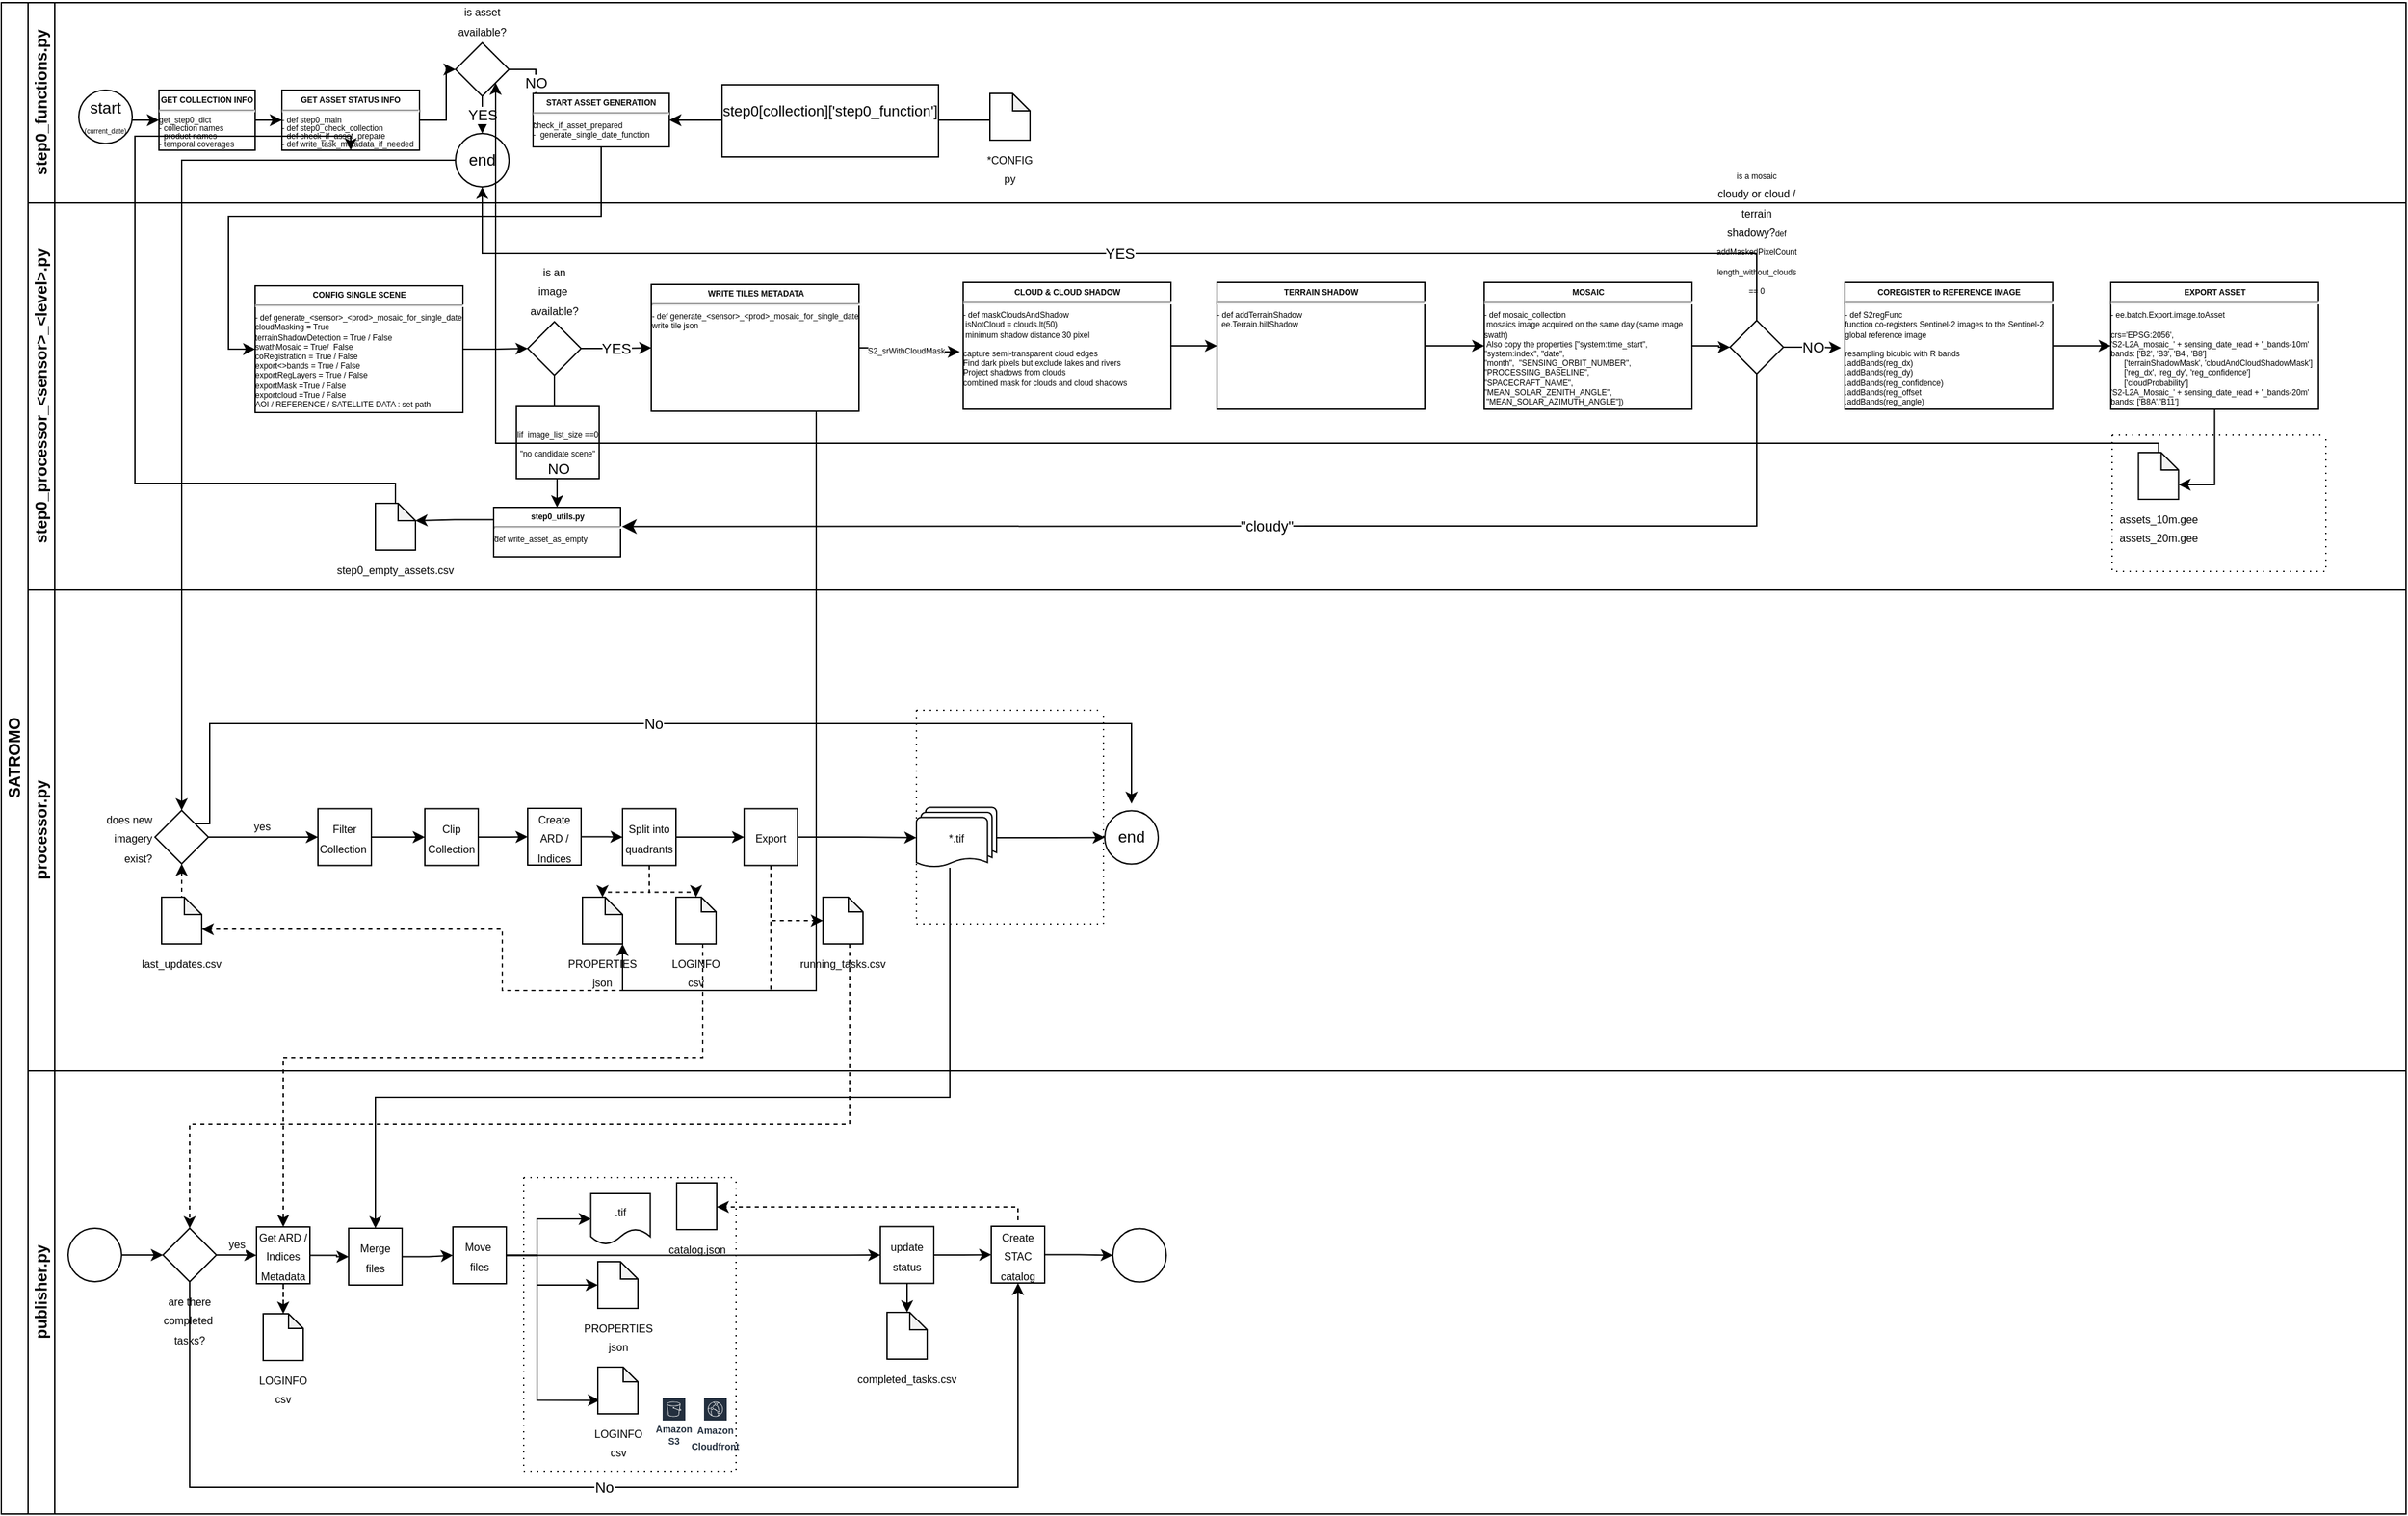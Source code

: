 <mxfile version="24.4.9" type="github">
  <diagram id="prtHgNgQTEPvFCAcTncT" name="Page-1">
    <mxGraphModel dx="1426" dy="871" grid="1" gridSize="10" guides="1" tooltips="1" connect="1" arrows="1" fold="1" page="1" pageScale="1" pageWidth="1169" pageHeight="827" math="0" shadow="0">
      <root>
        <mxCell id="0" />
        <mxCell id="1" parent="0" />
        <mxCell id="dNxyNK7c78bLwvsdeMH5-19" value="SATROMO" style="swimlane;html=1;childLayout=stackLayout;resizeParent=1;resizeParentMax=0;horizontal=0;startSize=20;horizontalStack=0;" parent="1" vertex="1">
          <mxGeometry x="40" y="530" width="1800" height="1132" as="geometry">
            <mxRectangle x="30" y="50" width="40" height="60" as="alternateBounds" />
          </mxGeometry>
        </mxCell>
        <mxCell id="R1mRM2v9SrcW-nyacFjG-60" style="edgeStyle=orthogonalEdgeStyle;rounded=0;orthogonalLoop=1;jettySize=auto;html=1;entryX=0.5;entryY=0;entryDx=0;entryDy=0;dashed=1;" parent="dNxyNK7c78bLwvsdeMH5-19" source="R1mRM2v9SrcW-nyacFjG-41" target="R1mRM2v9SrcW-nyacFjG-56" edge="1">
          <mxGeometry relative="1" as="geometry">
            <Array as="points">
              <mxPoint x="635" y="840" />
              <mxPoint x="141" y="840" />
            </Array>
          </mxGeometry>
        </mxCell>
        <mxCell id="R1mRM2v9SrcW-nyacFjG-63" style="edgeStyle=orthogonalEdgeStyle;rounded=0;orthogonalLoop=1;jettySize=auto;html=1;entryX=0.5;entryY=0;entryDx=0;entryDy=0;dashed=1;" parent="dNxyNK7c78bLwvsdeMH5-19" source="R1mRM2v9SrcW-nyacFjG-35" target="R1mRM2v9SrcW-nyacFjG-61" edge="1">
          <mxGeometry relative="1" as="geometry">
            <Array as="points">
              <mxPoint x="525" y="790" />
              <mxPoint x="211" y="790" />
            </Array>
          </mxGeometry>
        </mxCell>
        <mxCell id="dyGAlXozFLKTP85Kv3v4-216" value="step0_functions.py" style="swimlane;html=1;startSize=20;horizontal=0;" parent="dNxyNK7c78bLwvsdeMH5-19" vertex="1">
          <mxGeometry x="20" width="1780" height="150" as="geometry" />
        </mxCell>
        <mxCell id="dNxyNK7c78bLwvsdeMH5-23" value="start&lt;br&gt;&lt;font style=&quot;font-size: 5px;&quot;&gt;(current_date)&lt;/font&gt;" style="ellipse;whiteSpace=wrap;html=1;" parent="dyGAlXozFLKTP85Kv3v4-216" vertex="1">
          <mxGeometry x="38" y="65.5" width="40" height="40" as="geometry" />
        </mxCell>
        <mxCell id="dyGAlXozFLKTP85Kv3v4-7" value="&lt;p style=&quot;margin: 4px 0px 0px; text-align: center; font-size: 6px;&quot;&gt;&lt;b&gt;GET COLLECTION INFO&lt;/b&gt;&lt;/p&gt;&lt;hr style=&quot;font-size: 6px;&quot;&gt;&lt;div style=&quot;height: 2px; font-size: 6px;&quot;&gt;&lt;span style=&quot;border-color: var(--border-color); text-align: center;&quot;&gt;get_step0_dict&lt;/span&gt;&lt;br&gt;&lt;/div&gt;&lt;div style=&quot;height: 2px; font-size: 6px;&quot;&gt;&lt;br&gt;&lt;/div&gt;&lt;div style=&quot;height: 2px; font-size: 6px;&quot;&gt;&lt;br&gt;&lt;/div&gt;&lt;div style=&quot;height: 2px; font-size: 6px;&quot;&gt;- collection names&amp;nbsp;&amp;nbsp;&lt;/div&gt;&lt;div style=&quot;height: 2px; font-size: 6px;&quot;&gt;&lt;br&gt;&lt;/div&gt;&lt;div style=&quot;height: 2px; font-size: 6px;&quot;&gt;&lt;br&gt;&lt;/div&gt;&lt;div style=&quot;height: 2px; font-size: 6px;&quot;&gt;- product names&amp;nbsp;&amp;nbsp;&lt;/div&gt;&lt;div style=&quot;height: 2px; font-size: 6px;&quot;&gt;&lt;br&gt;&lt;/div&gt;&lt;div style=&quot;height: 2px; font-size: 6px;&quot;&gt;&lt;br style=&quot;font-size: 6px;&quot;&gt;&lt;/div&gt;&lt;div style=&quot;height: 2px; font-size: 6px;&quot;&gt;- temporal coverages&lt;/div&gt;" style="verticalAlign=top;align=left;overflow=fill;fontSize=6;fontFamily=Helvetica;html=1;whiteSpace=wrap;" parent="dyGAlXozFLKTP85Kv3v4-216" vertex="1">
          <mxGeometry x="98" y="65.5" width="72" height="45" as="geometry" />
        </mxCell>
        <mxCell id="dyGAlXozFLKTP85Kv3v4-16" style="edgeStyle=orthogonalEdgeStyle;rounded=0;orthogonalLoop=1;jettySize=auto;html=1;entryX=0;entryY=0.5;entryDx=0;entryDy=0;" parent="dyGAlXozFLKTP85Kv3v4-216" source="dNxyNK7c78bLwvsdeMH5-23" target="dyGAlXozFLKTP85Kv3v4-7" edge="1">
          <mxGeometry relative="1" as="geometry">
            <Array as="points">
              <mxPoint x="58" y="85.5" />
            </Array>
          </mxGeometry>
        </mxCell>
        <mxCell id="dyGAlXozFLKTP85Kv3v4-11" value="&lt;p style=&quot;margin: 4px 0px 0px; text-align: center; font-size: 6px;&quot;&gt;&lt;b style=&quot;background-color: initial;&quot;&gt;GET ASSET STATUS INFO&lt;/b&gt;&lt;br&gt;&lt;/p&gt;&lt;hr style=&quot;font-size: 6px;&quot;&gt;&lt;div style=&quot;height: 2px; font-size: 6px;&quot;&gt;- def step0_main&lt;/div&gt;&lt;div style=&quot;height: 2px; font-size: 6px;&quot;&gt;&lt;br&gt;&lt;/div&gt;&lt;div style=&quot;height: 2px; font-size: 6px;&quot;&gt;&lt;br&gt;&lt;/div&gt;&lt;div style=&quot;height: 2px; font-size: 6px;&quot;&gt;- def step0_check_collection&lt;/div&gt;&lt;div style=&quot;height: 2px; font-size: 6px;&quot;&gt;&lt;br style=&quot;font-size: 6px;&quot;&gt;&lt;/div&gt;&lt;div style=&quot;height: 2px; font-size: 6px;&quot;&gt;&lt;br&gt;&lt;/div&gt;&lt;div style=&quot;height: 2px; font-size: 6px;&quot;&gt;- def check_if_asset_prepare &amp;nbsp;&lt;/div&gt;&lt;div style=&quot;height: 2px; font-size: 6px;&quot;&gt;&lt;br&gt;&lt;/div&gt;&lt;div style=&quot;height: 2px; font-size: 6px;&quot;&gt;&lt;br&gt;&lt;/div&gt;&lt;div style=&quot;height: 2px; font-size: 6px;&quot;&gt;- def write_task_metadata_if_needed&lt;/div&gt;" style="verticalAlign=top;align=left;overflow=fill;fontSize=6;fontFamily=Helvetica;html=1;whiteSpace=wrap;" parent="dyGAlXozFLKTP85Kv3v4-216" vertex="1">
          <mxGeometry x="190" y="65.5" width="103" height="45" as="geometry" />
        </mxCell>
        <mxCell id="dyGAlXozFLKTP85Kv3v4-17" style="edgeStyle=orthogonalEdgeStyle;rounded=0;orthogonalLoop=1;jettySize=auto;html=1;entryX=0;entryY=0.5;entryDx=0;entryDy=0;" parent="dyGAlXozFLKTP85Kv3v4-216" source="dyGAlXozFLKTP85Kv3v4-7" target="dyGAlXozFLKTP85Kv3v4-11" edge="1">
          <mxGeometry relative="1" as="geometry" />
        </mxCell>
        <mxCell id="dyGAlXozFLKTP85Kv3v4-217" value="NO" style="edgeStyle=orthogonalEdgeStyle;rounded=0;orthogonalLoop=1;jettySize=auto;html=1;entryX=0;entryY=0.5;entryDx=0;entryDy=0;" parent="dyGAlXozFLKTP85Kv3v4-216" source="dyGAlXozFLKTP85Kv3v4-14" target="dyGAlXozFLKTP85Kv3v4-20" edge="1">
          <mxGeometry relative="1" as="geometry" />
        </mxCell>
        <mxCell id="DU7jNsaUde-YfOUN6-Dd-2" value="YES" style="edgeStyle=orthogonalEdgeStyle;rounded=0;orthogonalLoop=1;jettySize=auto;html=1;exitX=0.5;exitY=1;exitDx=0;exitDy=0;entryX=0.5;entryY=0;entryDx=0;entryDy=0;" parent="dyGAlXozFLKTP85Kv3v4-216" source="dyGAlXozFLKTP85Kv3v4-14" target="DU7jNsaUde-YfOUN6-Dd-1" edge="1">
          <mxGeometry relative="1" as="geometry" />
        </mxCell>
        <mxCell id="dyGAlXozFLKTP85Kv3v4-14" value="&lt;font style=&quot;font-size: 8px;&quot;&gt;is asset available?&lt;/font&gt;" style="rhombus;whiteSpace=wrap;html=1;fontFamily=Helvetica;fontSize=12;fontColor=#000000;align=center;verticalAlign=bottom;labelPosition=center;verticalLabelPosition=top;" parent="dyGAlXozFLKTP85Kv3v4-216" vertex="1">
          <mxGeometry x="320" y="30" width="40" height="40" as="geometry" />
        </mxCell>
        <mxCell id="dyGAlXozFLKTP85Kv3v4-24" style="edgeStyle=orthogonalEdgeStyle;rounded=0;orthogonalLoop=1;jettySize=auto;html=1;exitX=1;exitY=0.5;exitDx=0;exitDy=0;entryX=0;entryY=0.5;entryDx=0;entryDy=0;" parent="dyGAlXozFLKTP85Kv3v4-216" source="dyGAlXozFLKTP85Kv3v4-11" target="dyGAlXozFLKTP85Kv3v4-14" edge="1">
          <mxGeometry relative="1" as="geometry" />
        </mxCell>
        <mxCell id="dyGAlXozFLKTP85Kv3v4-20" value="&lt;p style=&quot;margin: 4px 0px 0px; text-align: center;&quot;&gt;&lt;b&gt;START ASSET GENERATION&lt;/b&gt;&lt;br&gt;&lt;/p&gt;&lt;hr style=&quot;font-size: 6px;&quot;&gt;&lt;div style=&quot;height: 2px; font-size: 6px;&quot;&gt;-&amp;nbsp;&lt;/div&gt;check_if_asset_prepared&lt;br&gt;-&amp;nbsp;&amp;nbsp;generate_single_date_function" style="verticalAlign=top;align=left;overflow=fill;fontSize=6;fontFamily=Helvetica;html=1;whiteSpace=wrap;" parent="dyGAlXozFLKTP85Kv3v4-216" vertex="1">
          <mxGeometry x="378" y="68" width="102" height="40" as="geometry" />
        </mxCell>
        <mxCell id="dyGAlXozFLKTP85Kv3v4-9" value="&lt;span style=&quot;font-size: 8px;&quot;&gt;*CONFIG&lt;br&gt;py&lt;br&gt;&lt;/span&gt;" style="shape=note;whiteSpace=wrap;html=1;backgroundOutline=1;darkOpacity=0.05;size=13;labelPosition=center;verticalLabelPosition=bottom;align=center;verticalAlign=top;" parent="dyGAlXozFLKTP85Kv3v4-216" vertex="1">
          <mxGeometry x="720" y="68" width="30" height="35" as="geometry" />
        </mxCell>
        <mxCell id="dyGAlXozFLKTP85Kv3v4-213" value="&#xa;&lt;span style=&quot;color: rgb(0, 0, 0); font-family: Helvetica; font-size: 11px; font-style: normal; font-variant-ligatures: normal; font-variant-caps: normal; font-weight: 400; letter-spacing: normal; orphans: 2; text-align: center; text-indent: 0px; text-transform: none; widows: 2; word-spacing: 0px; -webkit-text-stroke-width: 0px; background-color: rgb(255, 255, 255); text-decoration-thickness: initial; text-decoration-style: initial; text-decoration-color: initial; float: none; display: inline !important;&quot;&gt;step0[collection][&#39;step0_function&#39;]&lt;/span&gt;&#xa;&#xa;" style="edgeStyle=orthogonalEdgeStyle;rounded=0;orthogonalLoop=1;jettySize=auto;html=1;entryX=1;entryY=0.5;entryDx=0;entryDy=0;labelBorderColor=default;" parent="dyGAlXozFLKTP85Kv3v4-216" source="dyGAlXozFLKTP85Kv3v4-9" target="dyGAlXozFLKTP85Kv3v4-20" edge="1">
          <mxGeometry relative="1" as="geometry">
            <Array as="points">
              <mxPoint x="710" y="88" />
              <mxPoint x="710" y="88" />
            </Array>
          </mxGeometry>
        </mxCell>
        <mxCell id="dyGAlXozFLKTP85Kv3v4-222" value="" style="shape=image;html=1;verticalAlign=top;verticalLabelPosition=bottom;labelBackgroundColor=#ffffff;imageAspect=0;aspect=fixed;image=https://cdn0.iconfinder.com/data/icons/social-network-9/50/29-128.png" parent="dyGAlXozFLKTP85Kv3v4-216" vertex="1">
          <mxGeometry x="30" y="10" width="24" height="24" as="geometry" />
        </mxCell>
        <mxCell id="DU7jNsaUde-YfOUN6-Dd-1" value="end" style="ellipse;whiteSpace=wrap;html=1;" parent="dyGAlXozFLKTP85Kv3v4-216" vertex="1">
          <mxGeometry x="320" y="98" width="40" height="40" as="geometry" />
        </mxCell>
        <mxCell id="dyGAlXozFLKTP85Kv3v4-214" value="step0_processor_&amp;lt;sensor&amp;gt;_&amp;lt;level&amp;gt;.py" style="swimlane;html=1;startSize=20;horizontal=0;" parent="dNxyNK7c78bLwvsdeMH5-19" vertex="1">
          <mxGeometry x="20" y="150" width="1780" height="290" as="geometry" />
        </mxCell>
        <mxCell id="dyGAlXozFLKTP85Kv3v4-104" value="&lt;p style=&quot;margin: 4px 0px 0px; text-align: center;&quot;&gt;&lt;b&gt;CONFIG SINGLE SCENE&lt;/b&gt;&lt;br&gt;&lt;/p&gt;&lt;hr style=&quot;font-size: 6px;&quot;&gt;&lt;div style=&quot;height: 2px; font-size: 6px;&quot;&gt;&lt;/div&gt;- def generate_&amp;lt;sensor&amp;gt;_&amp;lt;prod&amp;gt;_mosaic_for_single_date&lt;br&gt;cloudMasking = True&lt;br&gt;terrainShadowDetection = True / False&lt;br&gt;swathMosaic = True/&amp;nbsp; False&lt;br&gt;coRegistration = True / False&lt;br&gt;export&amp;lt;&amp;gt;bands = True / False&lt;br&gt;exportRegLayers = True / False&lt;br&gt;exportMask =True / False&lt;br&gt;exportcloud =True / False&lt;br&gt;AOI / REFERENCE / SATELLITE DATA : set path" style="verticalAlign=top;align=left;overflow=fill;fontSize=6;fontFamily=Helvetica;html=1;whiteSpace=wrap;" parent="dyGAlXozFLKTP85Kv3v4-214" vertex="1">
          <mxGeometry x="170" y="62" width="155.5" height="95" as="geometry" />
        </mxCell>
        <mxCell id="dyGAlXozFLKTP85Kv3v4-106" value="&lt;font style=&quot;font-size: 8px;&quot;&gt;is an image&amp;nbsp; available?&lt;/font&gt;" style="rhombus;whiteSpace=wrap;html=1;fontFamily=Helvetica;fontSize=12;fontColor=#000000;align=center;verticalAlign=bottom;labelPosition=center;verticalLabelPosition=top;" parent="dyGAlXozFLKTP85Kv3v4-214" vertex="1">
          <mxGeometry x="374" y="89" width="40" height="40" as="geometry" />
        </mxCell>
        <mxCell id="dyGAlXozFLKTP85Kv3v4-121" style="edgeStyle=orthogonalEdgeStyle;rounded=0;orthogonalLoop=1;jettySize=auto;html=1;exitX=1;exitY=0.5;exitDx=0;exitDy=0;" parent="dyGAlXozFLKTP85Kv3v4-214" source="dyGAlXozFLKTP85Kv3v4-104" target="dyGAlXozFLKTP85Kv3v4-106" edge="1">
          <mxGeometry relative="1" as="geometry" />
        </mxCell>
        <mxCell id="dyGAlXozFLKTP85Kv3v4-108" value="&lt;p style=&quot;margin: 4px 0px 0px; text-align: center;&quot;&gt;&lt;b&gt;step0_utils.py&lt;/b&gt;&lt;br&gt;&lt;/p&gt;&lt;hr style=&quot;font-size: 6px;&quot;&gt;&lt;div style=&quot;height: 2px; font-size: 6px;&quot;&gt;-&amp;nbsp;&lt;/div&gt;def&amp;nbsp;write_asset_as_empty" style="verticalAlign=top;align=left;overflow=fill;fontSize=6;fontFamily=Helvetica;html=1;whiteSpace=wrap;" parent="dyGAlXozFLKTP85Kv3v4-214" vertex="1">
          <mxGeometry x="348.5" y="228" width="95" height="37" as="geometry" />
        </mxCell>
        <mxCell id="dyGAlXozFLKTP85Kv3v4-110" value="&lt;br&gt;&lt;font style=&quot;border-color: var(--border-color); color: rgb(0, 0, 0); font-family: Helvetica; font-style: normal; font-variant-ligatures: normal; font-variant-caps: normal; font-weight: 400; letter-spacing: normal; orphans: 2; text-align: center; text-indent: 0px; text-transform: none; widows: 2; word-spacing: 0px; -webkit-text-stroke-width: 0px; text-decoration-thickness: initial; text-decoration-style: initial; text-decoration-color: initial; font-size: 6px;&quot;&gt;Iif&amp;nbsp; image_list_size ==0&lt;br style=&quot;border-color: var(--border-color);&quot;&gt;&quot;no candidate scene&quot;&lt;br style=&quot;border-color: var(--border-color);&quot;&gt;&amp;nbsp;&lt;/font&gt;&lt;span style=&quot;color: rgb(0, 0, 0); font-family: Helvetica; font-size: 11px; font-style: normal; font-variant-ligatures: normal; font-variant-caps: normal; font-weight: 400; letter-spacing: normal; orphans: 2; text-align: center; text-indent: 0px; text-transform: none; widows: 2; word-spacing: 0px; -webkit-text-stroke-width: 0px; background-color: rgb(255, 255, 255); text-decoration-thickness: initial; text-decoration-style: initial; text-decoration-color: initial; float: none; display: inline !important;&quot;&gt;NO&lt;/span&gt;" style="edgeStyle=orthogonalEdgeStyle;rounded=0;orthogonalLoop=1;jettySize=auto;html=1;labelBorderColor=default;" parent="dyGAlXozFLKTP85Kv3v4-214" source="dyGAlXozFLKTP85Kv3v4-106" target="dyGAlXozFLKTP85Kv3v4-108" edge="1">
          <mxGeometry x="0.01" relative="1" as="geometry">
            <mxPoint x="394" y="156" as="targetPoint" />
            <mxPoint as="offset" />
          </mxGeometry>
        </mxCell>
        <mxCell id="dyGAlXozFLKTP85Kv3v4-111" value="&lt;font style=&quot;font-size: 8px;&quot;&gt;step0_empty_assets.csv&lt;/font&gt;" style="shape=note;whiteSpace=wrap;html=1;backgroundOutline=1;darkOpacity=0.05;size=13;labelPosition=center;verticalLabelPosition=bottom;align=center;verticalAlign=top;" parent="dyGAlXozFLKTP85Kv3v4-214" vertex="1">
          <mxGeometry x="260" y="225" width="30" height="35" as="geometry" />
        </mxCell>
        <mxCell id="dyGAlXozFLKTP85Kv3v4-113" value="&lt;p style=&quot;margin: 4px 0px 0px; text-align: center;&quot;&gt;&lt;b&gt;WRITE TILES METADATA&lt;/b&gt;&lt;br&gt;&lt;/p&gt;&lt;hr style=&quot;font-size: 6px;&quot;&gt;&lt;div style=&quot;height: 2px; font-size: 6px;&quot;&gt;&lt;/div&gt;- def generate_&amp;lt;sensor&amp;gt;_&amp;lt;prod&amp;gt;_mosaic_for_single_date&lt;br&gt;write tile json" style="verticalAlign=top;align=left;overflow=fill;fontSize=6;fontFamily=Helvetica;html=1;whiteSpace=wrap;" parent="dyGAlXozFLKTP85Kv3v4-214" vertex="1">
          <mxGeometry x="466.5" y="61" width="155.5" height="95" as="geometry" />
        </mxCell>
        <mxCell id="dyGAlXozFLKTP85Kv3v4-122" value="YES" style="edgeStyle=orthogonalEdgeStyle;rounded=0;orthogonalLoop=1;jettySize=auto;html=1;exitX=1;exitY=0.5;exitDx=0;exitDy=0;entryX=0;entryY=0.5;entryDx=0;entryDy=0;" parent="dyGAlXozFLKTP85Kv3v4-214" source="dyGAlXozFLKTP85Kv3v4-106" target="dyGAlXozFLKTP85Kv3v4-113" edge="1">
          <mxGeometry relative="1" as="geometry" />
        </mxCell>
        <mxCell id="dyGAlXozFLKTP85Kv3v4-124" style="edgeStyle=orthogonalEdgeStyle;rounded=0;orthogonalLoop=1;jettySize=auto;html=1;entryX=0;entryY=0;entryDx=30.0;entryDy=13;entryPerimeter=0;exitX=0;exitY=0.25;exitDx=0;exitDy=0;" parent="dyGAlXozFLKTP85Kv3v4-214" source="dyGAlXozFLKTP85Kv3v4-108" target="dyGAlXozFLKTP85Kv3v4-111" edge="1">
          <mxGeometry relative="1" as="geometry" />
        </mxCell>
        <mxCell id="dyGAlXozFLKTP85Kv3v4-131" value="&lt;p style=&quot;margin: 4px 0px 0px; text-align: center;&quot;&gt;&lt;b&gt;CLOUD &amp;amp; CLOUD SHADOW&lt;/b&gt;&lt;br&gt;&lt;/p&gt;&lt;hr style=&quot;font-size: 6px;&quot;&gt;&lt;div style=&quot;height: 2px; font-size: 6px;&quot;&gt;&lt;/div&gt;- def&amp;nbsp;maskCloudsAndShadow&lt;br&gt;&lt;font style=&quot;border-color: var(--border-color); text-align: center;&quot;&gt;&amp;nbsp;isNotCloud = clouds.lt(50)&lt;br style=&quot;border-color: var(--border-color);&quot;&gt;&lt;/font&gt;&lt;font style=&quot;border-color: var(--border-color); text-align: center;&quot;&gt;&amp;nbsp;minimum shadow distance 30 pixel&lt;br&gt;&lt;br&gt;capture semi-transparent cloud edges&lt;br&gt;Find dark pixels but exclude lakes and rivers&lt;br&gt;Project shadows from clouds&lt;br&gt;combined mask for clouds and cloud shadows&lt;br&gt;&lt;/font&gt;" style="verticalAlign=top;align=left;overflow=fill;fontSize=6;fontFamily=Helvetica;html=1;whiteSpace=wrap;" parent="dyGAlXozFLKTP85Kv3v4-214" vertex="1">
          <mxGeometry x="700" y="59.5" width="155.5" height="95" as="geometry" />
        </mxCell>
        <mxCell id="dyGAlXozFLKTP85Kv3v4-126" style="edgeStyle=orthogonalEdgeStyle;rounded=0;orthogonalLoop=1;jettySize=auto;html=1;entryX=-0.016;entryY=0.547;entryDx=0;entryDy=0;entryPerimeter=0;" parent="dyGAlXozFLKTP85Kv3v4-214" source="dyGAlXozFLKTP85Kv3v4-113" target="dyGAlXozFLKTP85Kv3v4-131" edge="1">
          <mxGeometry relative="1" as="geometry" />
        </mxCell>
        <mxCell id="dyGAlXozFLKTP85Kv3v4-127" value="&lt;font style=&quot;font-size: 6px;&quot;&gt;S2_srWithCloudMask&lt;br&gt;&lt;/font&gt;" style="edgeLabel;html=1;align=center;verticalAlign=middle;resizable=0;points=[];" parent="dyGAlXozFLKTP85Kv3v4-126" vertex="1" connectable="0">
          <mxGeometry x="-0.28" y="1" relative="1" as="geometry">
            <mxPoint x="6" y="1" as="offset" />
          </mxGeometry>
        </mxCell>
        <mxCell id="dyGAlXozFLKTP85Kv3v4-134" value="&lt;p style=&quot;margin: 4px 0px 0px; text-align: center;&quot;&gt;&lt;b&gt;TERRAIN SHADOW&lt;/b&gt;&lt;br&gt;&lt;/p&gt;&lt;hr style=&quot;font-size: 6px;&quot;&gt;&lt;div style=&quot;height: 2px; font-size: 6px;&quot;&gt;&lt;/div&gt;- def addTerrainShadow&lt;br&gt;&lt;font style=&quot;border-color: var(--border-color); text-align: center;&quot;&gt;&amp;nbsp;&amp;nbsp;ee.Terrain.hillShadow&lt;/font&gt;" style="verticalAlign=top;align=left;overflow=fill;fontSize=6;fontFamily=Helvetica;html=1;whiteSpace=wrap;" parent="dyGAlXozFLKTP85Kv3v4-214" vertex="1">
          <mxGeometry x="890" y="59.5" width="155.5" height="95" as="geometry" />
        </mxCell>
        <mxCell id="dyGAlXozFLKTP85Kv3v4-137" style="edgeStyle=orthogonalEdgeStyle;rounded=0;orthogonalLoop=1;jettySize=auto;html=1;exitX=1;exitY=0.5;exitDx=0;exitDy=0;entryX=0;entryY=0.5;entryDx=0;entryDy=0;" parent="dyGAlXozFLKTP85Kv3v4-214" source="dyGAlXozFLKTP85Kv3v4-131" target="dyGAlXozFLKTP85Kv3v4-134" edge="1">
          <mxGeometry relative="1" as="geometry" />
        </mxCell>
        <mxCell id="dyGAlXozFLKTP85Kv3v4-136" value="&lt;p style=&quot;margin: 4px 0px 0px; text-align: center;&quot;&gt;&lt;b&gt;MOSAIC&lt;/b&gt;&lt;br&gt;&lt;/p&gt;&lt;hr style=&quot;font-size: 6px;&quot;&gt;&lt;div style=&quot;height: 2px; font-size: 6px;&quot;&gt;&lt;/div&gt;- def mosaic_collection&lt;br&gt;&amp;nbsp;mosaics image acquired on the same day (same image swath)&lt;br&gt;&lt;font style=&quot;border-color: var(--border-color); text-align: center;&quot;&gt;&amp;nbsp;Also copy the properties&amp;nbsp;&lt;span style=&quot;background-color: initial;&quot;&gt;[&quot;system:time_start&quot;, &quot;system:index&quot;, &quot;date&quot;, &quot;month&quot;,&amp;nbsp;&lt;/span&gt;&lt;span style=&quot;background-color: initial;&quot;&gt;&amp;nbsp;&quot;SENSING_ORBIT_NUMBER&quot;, &quot;PROCESSING_BASELINE&quot;,&lt;/span&gt;&lt;span style=&quot;background-color: initial;&quot;&gt;&amp;nbsp; &amp;nbsp; &amp;nbsp; &amp;nbsp; &amp;nbsp; &amp;nbsp; &amp;nbsp; &amp;nbsp; &amp;nbsp; &amp;nbsp; &amp;nbsp; &amp;nbsp; &amp;nbsp; &amp;nbsp; &amp;nbsp; &amp;nbsp; &amp;nbsp; &amp;nbsp; &amp;nbsp; &amp;nbsp; &amp;nbsp; &amp;nbsp; &amp;nbsp; &quot;SPACECRAFT_NAME&quot;, &quot;MEAN_SOLAR_ZENITH_ANGLE&quot;,&lt;/span&gt;&lt;span style=&quot;background-color: initial;&quot;&gt;&amp;nbsp; &amp;nbsp; &amp;nbsp; &amp;nbsp; &amp;nbsp; &amp;nbsp; &amp;nbsp; &amp;nbsp; &amp;nbsp; &amp;nbsp; &amp;nbsp; &amp;nbsp; &amp;nbsp; &amp;nbsp; &amp;nbsp; &amp;nbsp; &amp;nbsp; &amp;nbsp; &amp;nbsp;&quot;MEAN_SOLAR_AZIMUTH_ANGLE&quot;])&lt;/span&gt;&lt;span style=&quot;background-color: initial;&quot;&gt;&lt;br&gt;&lt;/span&gt;&lt;/font&gt;" style="verticalAlign=top;align=left;overflow=fill;fontSize=6;fontFamily=Helvetica;html=1;whiteSpace=wrap;" parent="dyGAlXozFLKTP85Kv3v4-214" vertex="1">
          <mxGeometry x="1090" y="59.5" width="155.5" height="95" as="geometry" />
        </mxCell>
        <mxCell id="dyGAlXozFLKTP85Kv3v4-138" style="edgeStyle=orthogonalEdgeStyle;rounded=0;orthogonalLoop=1;jettySize=auto;html=1;entryX=0;entryY=0.5;entryDx=0;entryDy=0;" parent="dyGAlXozFLKTP85Kv3v4-214" source="dyGAlXozFLKTP85Kv3v4-134" target="dyGAlXozFLKTP85Kv3v4-136" edge="1">
          <mxGeometry relative="1" as="geometry" />
        </mxCell>
        <mxCell id="dyGAlXozFLKTP85Kv3v4-125" value="&lt;font style=&quot;font-size: 6px;&quot;&gt;is a mosaic&lt;br&gt;&lt;span style=&quot;font-size: 8px;&quot;&gt;cloudy or cloud / terrain shadowy?&lt;/span&gt;&lt;span style=&quot;font-size: 6px; background-color: initial;&quot;&gt;def addMaskedPixelCount&lt;br&gt;&lt;/span&gt;&lt;span style=&quot;&quot;&gt;length_without_clouds == 0&lt;/span&gt;&lt;br&gt;&lt;/font&gt;&lt;font style=&quot;font-size: 10px;&quot;&gt;&lt;br&gt;&lt;/font&gt;" style="rhombus;whiteSpace=wrap;html=1;fontFamily=Helvetica;fontSize=12;fontColor=#000000;align=center;verticalAlign=bottom;labelPosition=center;verticalLabelPosition=top;" parent="dyGAlXozFLKTP85Kv3v4-214" vertex="1">
          <mxGeometry x="1274" y="88" width="40" height="40" as="geometry" />
        </mxCell>
        <mxCell id="dyGAlXozFLKTP85Kv3v4-140" value="&lt;p style=&quot;margin: 4px 0px 0px; text-align: center;&quot;&gt;&lt;b&gt;COREGISTER to REFERENCE IMAGE&lt;/b&gt;&lt;br&gt;&lt;/p&gt;&lt;hr style=&quot;font-size: 6px;&quot;&gt;&lt;div style=&quot;height: 2px; font-size: 6px;&quot;&gt;&lt;/div&gt;- def S2regFunc&lt;br&gt;function co-registers Sentinel-2 images to the Sentinel-2 global reference image&lt;br&gt;&lt;br&gt;resampling bicubic with R bands&lt;br&gt;&lt;span style=&quot;background-color: initial; text-align: center;&quot;&gt;.addBands(reg_dx)&lt;br&gt;&lt;/span&gt;&lt;span style=&quot;background-color: initial; text-align: center;&quot;&gt;.addBands(reg_dy)&amp;nbsp;&lt;br&gt;&lt;/span&gt;&lt;span style=&quot;background-color: initial; text-align: center;&quot;&gt;.addBands(reg_confidence)&amp;nbsp;&lt;br&gt;&lt;/span&gt;&lt;span style=&quot;background-color: initial; text-align: center;&quot;&gt;.addBands(reg_offset&lt;br&gt;&lt;/span&gt;&lt;span style=&quot;background-color: initial; text-align: center;&quot;&gt;.addBands(reg_angle)&lt;/span&gt;&lt;span style=&quot;background-color: initial; text-align: center;&quot;&gt;&lt;br&gt;&lt;/span&gt;" style="verticalAlign=top;align=left;overflow=fill;fontSize=6;fontFamily=Helvetica;html=1;whiteSpace=wrap;" parent="dyGAlXozFLKTP85Kv3v4-214" vertex="1">
          <mxGeometry x="1360" y="59.5" width="155.5" height="95" as="geometry" />
        </mxCell>
        <mxCell id="dyGAlXozFLKTP85Kv3v4-139" style="edgeStyle=orthogonalEdgeStyle;rounded=0;orthogonalLoop=1;jettySize=auto;html=1;entryX=0;entryY=0.5;entryDx=0;entryDy=0;" parent="dyGAlXozFLKTP85Kv3v4-214" source="dyGAlXozFLKTP85Kv3v4-136" target="dyGAlXozFLKTP85Kv3v4-125" edge="1">
          <mxGeometry relative="1" as="geometry" />
        </mxCell>
        <mxCell id="dyGAlXozFLKTP85Kv3v4-141" value="NO" style="edgeStyle=orthogonalEdgeStyle;rounded=0;orthogonalLoop=1;jettySize=auto;html=1;exitX=1;exitY=0.5;exitDx=0;exitDy=0;entryX=-0.019;entryY=0.516;entryDx=0;entryDy=0;entryPerimeter=0;" parent="dyGAlXozFLKTP85Kv3v4-214" source="dyGAlXozFLKTP85Kv3v4-125" target="dyGAlXozFLKTP85Kv3v4-140" edge="1">
          <mxGeometry relative="1" as="geometry" />
        </mxCell>
        <mxCell id="dyGAlXozFLKTP85Kv3v4-142" value="&lt;p style=&quot;margin: 4px 0px 0px; text-align: center;&quot;&gt;&lt;b&gt;EXPORT ASSET&lt;/b&gt;&lt;br&gt;&lt;/p&gt;&lt;hr style=&quot;font-size: 6px;&quot;&gt;&lt;div style=&quot;height: 2px; font-size: 6px;&quot;&gt;&lt;/div&gt;-&amp;nbsp;ee.batch.Export.image.toAsset&lt;br&gt;&lt;br&gt;crs=&#39;EPSG:2056&#39;,&lt;br&gt;&#39;S2-L2A_mosaic_&#39; + sensing_date_read + &#39;_bands-10m&#39;&lt;br&gt;bands:&amp;nbsp;[&#39;B2&#39;, &#39;B3&#39;, &#39;B4&#39;, &#39;B8&#39;]&lt;br&gt;&amp;nbsp; &amp;nbsp; &amp;nbsp; [&#39;terrainShadowMask&#39;, &#39;cloudAndCloudShadowMask&#39;]&lt;br&gt;&amp;nbsp; &amp;nbsp; &amp;nbsp; [&#39;reg_dx&#39;, &#39;reg_dy&#39;, &#39;reg_confidence&#39;]&lt;br&gt;&amp;nbsp; &amp;nbsp; &amp;nbsp;&amp;nbsp;[&#39;cloudProbability&#39;]&lt;br&gt;&#39;S2-L2A_Mosaic_&#39; + sensing_date_read + &#39;_bands-20m&#39;&lt;br&gt;bands: [&#39;B8A&#39;,&#39;B11&#39;]" style="verticalAlign=top;align=left;overflow=fill;fontSize=6;fontFamily=Helvetica;html=1;whiteSpace=wrap;" parent="dyGAlXozFLKTP85Kv3v4-214" vertex="1">
          <mxGeometry x="1559" y="59.5" width="155.5" height="95" as="geometry" />
        </mxCell>
        <mxCell id="dyGAlXozFLKTP85Kv3v4-206" value="&lt;font style=&quot;font-size: 8px;&quot;&gt;assets_10m.gee&lt;br&gt;assets_20m.gee&lt;br&gt;&lt;br&gt;&lt;/font&gt;" style="shape=note;whiteSpace=wrap;html=1;backgroundOutline=1;darkOpacity=0.05;size=13;labelPosition=center;verticalLabelPosition=bottom;align=center;verticalAlign=top;" parent="dyGAlXozFLKTP85Kv3v4-214" vertex="1">
          <mxGeometry x="1579.75" y="187" width="30" height="35" as="geometry" />
        </mxCell>
        <mxCell id="dyGAlXozFLKTP85Kv3v4-208" style="edgeStyle=orthogonalEdgeStyle;rounded=0;orthogonalLoop=1;jettySize=auto;html=1;entryX=0;entryY=0;entryDx=30.0;entryDy=24;entryPerimeter=0;" parent="dyGAlXozFLKTP85Kv3v4-214" source="dyGAlXozFLKTP85Kv3v4-142" target="dyGAlXozFLKTP85Kv3v4-206" edge="1">
          <mxGeometry relative="1" as="geometry" />
        </mxCell>
        <mxCell id="dyGAlXozFLKTP85Kv3v4-205" style="edgeStyle=orthogonalEdgeStyle;rounded=0;orthogonalLoop=1;jettySize=auto;html=1;entryX=0;entryY=0.5;entryDx=0;entryDy=0;" parent="dyGAlXozFLKTP85Kv3v4-214" source="dyGAlXozFLKTP85Kv3v4-140" target="dyGAlXozFLKTP85Kv3v4-142" edge="1">
          <mxGeometry relative="1" as="geometry" />
        </mxCell>
        <mxCell id="dyGAlXozFLKTP85Kv3v4-221" value="" style="shape=image;html=1;verticalAlign=top;verticalLabelPosition=bottom;labelBackgroundColor=#ffffff;imageAspect=0;aspect=fixed;image=https://cdn0.iconfinder.com/data/icons/social-network-9/50/29-128.png" parent="dyGAlXozFLKTP85Kv3v4-214" vertex="1">
          <mxGeometry x="30" y="10" width="24" height="24" as="geometry" />
        </mxCell>
        <mxCell id="nlGJGXc9DqN3D_POHkaH-2" value="&quot;cloudy&quot;" style="edgeStyle=segmentEdgeStyle;endArrow=classic;html=1;curved=0;rounded=0;endSize=8;startSize=8;sourcePerimeterSpacing=0;targetPerimeterSpacing=0;entryX=1.011;entryY=0.39;entryDx=0;entryDy=0;entryPerimeter=0;exitX=0.5;exitY=1;exitDx=0;exitDy=0;" parent="dyGAlXozFLKTP85Kv3v4-214" source="dyGAlXozFLKTP85Kv3v4-125" target="dyGAlXozFLKTP85Kv3v4-108" edge="1">
          <mxGeometry width="100" relative="1" as="geometry">
            <mxPoint x="1294" y="130" as="sourcePoint" />
            <mxPoint x="530" y="230" as="targetPoint" />
            <Array as="points">
              <mxPoint x="1294" y="242" />
              <mxPoint x="970" y="242" />
            </Array>
          </mxGeometry>
        </mxCell>
        <mxCell id="dNxyNK7c78bLwvsdeMH5-20" value="processor.py" style="swimlane;html=1;startSize=20;horizontal=0;" parent="dNxyNK7c78bLwvsdeMH5-19" vertex="1">
          <mxGeometry x="20" y="440" width="1780" height="360" as="geometry" />
        </mxCell>
        <mxCell id="R1mRM2v9SrcW-nyacFjG-58" value="" style="shape=image;html=1;verticalAlign=top;verticalLabelPosition=bottom;labelBackgroundColor=#ffffff;imageAspect=0;aspect=fixed;image=https://cdn0.iconfinder.com/data/icons/social-network-9/50/29-128.png" parent="dNxyNK7c78bLwvsdeMH5-20" vertex="1">
          <mxGeometry x="30" y="6" width="24" height="24" as="geometry" />
        </mxCell>
        <mxCell id="dNxyNK7c78bLwvsdeMH5-32" value="end" style="ellipse;whiteSpace=wrap;html=1;" parent="dNxyNK7c78bLwvsdeMH5-20" vertex="1">
          <mxGeometry x="806" y="165.25" width="40" height="40" as="geometry" />
        </mxCell>
        <mxCell id="R1mRM2v9SrcW-nyacFjG-2" value="yes&amp;nbsp;" style="edgeStyle=orthogonalEdgeStyle;rounded=0;orthogonalLoop=1;jettySize=auto;html=1;exitX=1;exitY=0.5;exitDx=0;exitDy=0;labelPosition=center;verticalLabelPosition=top;align=center;verticalAlign=bottom;fontSize=8;" parent="dNxyNK7c78bLwvsdeMH5-20" source="SaRvPY5KLAKqEFSmgEiV-3" target="dNxyNK7c78bLwvsdeMH5-30" edge="1">
          <mxGeometry relative="1" as="geometry" />
        </mxCell>
        <mxCell id="0T3khw3Om7fpAPWbkNdE-1" value="No" style="edgeStyle=orthogonalEdgeStyle;rounded=0;orthogonalLoop=1;jettySize=auto;html=1;exitX=1;exitY=0;exitDx=0;exitDy=0;" parent="dNxyNK7c78bLwvsdeMH5-20" source="SaRvPY5KLAKqEFSmgEiV-3" edge="1">
          <mxGeometry relative="1" as="geometry">
            <mxPoint x="826" y="160" as="targetPoint" />
            <Array as="points">
              <mxPoint x="136" y="175" />
              <mxPoint x="136" y="100" />
              <mxPoint x="826" y="100" />
            </Array>
          </mxGeometry>
        </mxCell>
        <mxCell id="SaRvPY5KLAKqEFSmgEiV-3" value="&lt;font style=&quot;font-size: 8px;&quot;&gt;does&amp;nbsp;new imagery exist?&lt;/font&gt;" style="rhombus;whiteSpace=wrap;html=1;fontFamily=Helvetica;fontSize=12;fontColor=#000000;align=right;verticalAlign=middle;labelPosition=left;verticalLabelPosition=middle;" parent="dNxyNK7c78bLwvsdeMH5-20" vertex="1">
          <mxGeometry x="95" y="165" width="40" height="40" as="geometry" />
        </mxCell>
        <mxCell id="dNxyNK7c78bLwvsdeMH5-30" value="&lt;font style=&quot;font-size: 8px;&quot;&gt;Filter Collection&amp;nbsp;&lt;/font&gt;" style="rounded=0;whiteSpace=wrap;html=1;fontFamily=Helvetica;fontSize=12;fontColor=#000000;align=center;" parent="dNxyNK7c78bLwvsdeMH5-20" vertex="1">
          <mxGeometry x="217" y="163.75" width="40" height="42.5" as="geometry" />
        </mxCell>
        <mxCell id="dNxyNK7c78bLwvsdeMH5-33" value="" style="edgeStyle=orthogonalEdgeStyle;rounded=0;orthogonalLoop=1;jettySize=auto;html=1;endArrow=classic;endFill=1;" parent="dNxyNK7c78bLwvsdeMH5-20" source="R1mRM2v9SrcW-nyacFjG-46" target="dNxyNK7c78bLwvsdeMH5-32" edge="1">
          <mxGeometry relative="1" as="geometry" />
        </mxCell>
        <mxCell id="R1mRM2v9SrcW-nyacFjG-6" style="edgeStyle=orthogonalEdgeStyle;rounded=0;orthogonalLoop=1;jettySize=auto;html=1;exitX=0;exitY=0;exitDx=17;exitDy=0;exitPerimeter=0;entryX=0.5;entryY=1;entryDx=0;entryDy=0;dashed=1;" parent="dNxyNK7c78bLwvsdeMH5-20" source="R1mRM2v9SrcW-nyacFjG-4" target="SaRvPY5KLAKqEFSmgEiV-3" edge="1">
          <mxGeometry relative="1" as="geometry" />
        </mxCell>
        <mxCell id="R1mRM2v9SrcW-nyacFjG-4" value="&lt;font style=&quot;font-size: 8px;&quot;&gt;last_updates.csv&lt;/font&gt;" style="shape=note;whiteSpace=wrap;html=1;backgroundOutline=1;darkOpacity=0.05;size=13;labelPosition=center;verticalLabelPosition=bottom;align=center;verticalAlign=top;" parent="dNxyNK7c78bLwvsdeMH5-20" vertex="1">
          <mxGeometry x="100" y="230" width="30" height="35" as="geometry" />
        </mxCell>
        <mxCell id="R1mRM2v9SrcW-nyacFjG-7" value="&lt;font style=&quot;font-size: 8px;&quot;&gt;Clip Collection&lt;/font&gt;" style="rounded=0;whiteSpace=wrap;html=1;fontFamily=Helvetica;fontSize=12;fontColor=#000000;align=center;" parent="dNxyNK7c78bLwvsdeMH5-20" vertex="1">
          <mxGeometry x="297" y="163.75" width="40" height="42.5" as="geometry" />
        </mxCell>
        <mxCell id="R1mRM2v9SrcW-nyacFjG-8" value="" style="edgeStyle=orthogonalEdgeStyle;rounded=0;orthogonalLoop=1;jettySize=auto;html=1;endArrow=classic;endFill=1;" parent="dNxyNK7c78bLwvsdeMH5-20" source="dNxyNK7c78bLwvsdeMH5-30" target="R1mRM2v9SrcW-nyacFjG-7" edge="1">
          <mxGeometry relative="1" as="geometry">
            <mxPoint x="307" y="235" as="sourcePoint" />
            <mxPoint x="425" y="190" as="targetPoint" />
          </mxGeometry>
        </mxCell>
        <mxCell id="R1mRM2v9SrcW-nyacFjG-9" value="&lt;font style=&quot;font-size: 8px;&quot;&gt;Create ARD / Indices&lt;/font&gt;" style="rounded=0;whiteSpace=wrap;html=1;fontFamily=Helvetica;fontSize=12;fontColor=#000000;align=center;" parent="dNxyNK7c78bLwvsdeMH5-20" vertex="1">
          <mxGeometry x="374" y="163.5" width="40" height="42.5" as="geometry" />
        </mxCell>
        <mxCell id="R1mRM2v9SrcW-nyacFjG-10" value="" style="edgeStyle=orthogonalEdgeStyle;rounded=0;orthogonalLoop=1;jettySize=auto;html=1;endArrow=classic;endFill=1;" parent="dNxyNK7c78bLwvsdeMH5-20" source="R1mRM2v9SrcW-nyacFjG-7" target="R1mRM2v9SrcW-nyacFjG-9" edge="1">
          <mxGeometry relative="1" as="geometry">
            <mxPoint x="387" y="235" as="sourcePoint" />
            <mxPoint x="985" y="235" as="targetPoint" />
          </mxGeometry>
        </mxCell>
        <mxCell id="R1mRM2v9SrcW-nyacFjG-16" style="edgeStyle=orthogonalEdgeStyle;rounded=0;orthogonalLoop=1;jettySize=auto;html=1;exitX=0.5;exitY=1;exitDx=0;exitDy=0;entryX=0.5;entryY=0;entryDx=0;entryDy=0;entryPerimeter=0;dashed=1;" parent="dNxyNK7c78bLwvsdeMH5-20" source="R1mRM2v9SrcW-nyacFjG-11" target="R1mRM2v9SrcW-nyacFjG-13" edge="1">
          <mxGeometry relative="1" as="geometry" />
        </mxCell>
        <mxCell id="R1mRM2v9SrcW-nyacFjG-38" style="edgeStyle=orthogonalEdgeStyle;rounded=0;orthogonalLoop=1;jettySize=auto;html=1;exitX=0.5;exitY=1;exitDx=0;exitDy=0;entryX=0.5;entryY=0;entryDx=0;entryDy=0;entryPerimeter=0;dashed=1;" parent="dNxyNK7c78bLwvsdeMH5-20" source="R1mRM2v9SrcW-nyacFjG-11" target="R1mRM2v9SrcW-nyacFjG-35" edge="1">
          <mxGeometry relative="1" as="geometry" />
        </mxCell>
        <mxCell id="R1mRM2v9SrcW-nyacFjG-11" value="&lt;font style=&quot;font-size: 8px;&quot;&gt;Split into&lt;br&gt;quadrants&lt;br&gt;&lt;/font&gt;" style="rounded=0;whiteSpace=wrap;html=1;fontFamily=Helvetica;fontSize=12;fontColor=#000000;align=center;" parent="dNxyNK7c78bLwvsdeMH5-20" vertex="1">
          <mxGeometry x="445" y="163.75" width="40" height="42.5" as="geometry" />
        </mxCell>
        <mxCell id="R1mRM2v9SrcW-nyacFjG-12" value="" style="edgeStyle=orthogonalEdgeStyle;rounded=0;orthogonalLoop=1;jettySize=auto;html=1;endArrow=classic;endFill=1;" parent="dNxyNK7c78bLwvsdeMH5-20" source="R1mRM2v9SrcW-nyacFjG-9" target="R1mRM2v9SrcW-nyacFjG-11" edge="1">
          <mxGeometry relative="1" as="geometry">
            <mxPoint x="464" y="235" as="sourcePoint" />
            <mxPoint x="985" y="235" as="targetPoint" />
          </mxGeometry>
        </mxCell>
        <mxCell id="R1mRM2v9SrcW-nyacFjG-13" value="&lt;span style=&quot;font-size: 8px;&quot;&gt;PROPERTIES json&lt;/span&gt;" style="shape=note;whiteSpace=wrap;html=1;backgroundOutline=1;darkOpacity=0.05;size=13;labelPosition=center;verticalLabelPosition=bottom;align=center;verticalAlign=top;" parent="dNxyNK7c78bLwvsdeMH5-20" vertex="1">
          <mxGeometry x="415" y="230" width="30" height="35" as="geometry" />
        </mxCell>
        <mxCell id="R1mRM2v9SrcW-nyacFjG-35" value="&lt;span style=&quot;font-size: 8px;&quot;&gt;LOGINFO csv&lt;/span&gt;" style="shape=note;whiteSpace=wrap;html=1;backgroundOutline=1;darkOpacity=0.05;size=11;labelPosition=center;verticalLabelPosition=bottom;align=center;verticalAlign=top;" parent="dNxyNK7c78bLwvsdeMH5-20" vertex="1">
          <mxGeometry x="485" y="230" width="30" height="35" as="geometry" />
        </mxCell>
        <mxCell id="R1mRM2v9SrcW-nyacFjG-44" style="edgeStyle=orthogonalEdgeStyle;rounded=0;orthogonalLoop=1;jettySize=auto;html=1;entryX=0;entryY=0;entryDx=30;entryDy=24;entryPerimeter=0;dashed=1;" parent="dNxyNK7c78bLwvsdeMH5-20" source="R1mRM2v9SrcW-nyacFjG-39" target="R1mRM2v9SrcW-nyacFjG-4" edge="1">
          <mxGeometry relative="1" as="geometry">
            <Array as="points">
              <mxPoint x="556" y="300" />
              <mxPoint x="355" y="300" />
              <mxPoint x="355" y="254" />
            </Array>
          </mxGeometry>
        </mxCell>
        <mxCell id="R1mRM2v9SrcW-nyacFjG-39" value="&lt;font style=&quot;font-size: 8px;&quot;&gt;Export&lt;br&gt;&lt;/font&gt;" style="rounded=0;whiteSpace=wrap;html=1;fontFamily=Helvetica;fontSize=12;fontColor=#000000;align=center;" parent="dNxyNK7c78bLwvsdeMH5-20" vertex="1">
          <mxGeometry x="536" y="163.75" width="40" height="42.5" as="geometry" />
        </mxCell>
        <mxCell id="R1mRM2v9SrcW-nyacFjG-40" value="" style="edgeStyle=orthogonalEdgeStyle;rounded=0;orthogonalLoop=1;jettySize=auto;html=1;endArrow=classic;endFill=1;" parent="dNxyNK7c78bLwvsdeMH5-20" source="R1mRM2v9SrcW-nyacFjG-11" target="R1mRM2v9SrcW-nyacFjG-39" edge="1">
          <mxGeometry relative="1" as="geometry">
            <mxPoint x="535" y="235" as="sourcePoint" />
            <mxPoint x="985" y="235" as="targetPoint" />
          </mxGeometry>
        </mxCell>
        <mxCell id="R1mRM2v9SrcW-nyacFjG-41" value="&lt;span style=&quot;font-size: 8px;&quot;&gt;running_tasks.csv&lt;/span&gt;" style="shape=note;whiteSpace=wrap;html=1;backgroundOutline=1;darkOpacity=0.05;size=11;labelPosition=center;verticalLabelPosition=bottom;align=center;verticalAlign=top;" parent="dNxyNK7c78bLwvsdeMH5-20" vertex="1">
          <mxGeometry x="595" y="230" width="30" height="35" as="geometry" />
        </mxCell>
        <mxCell id="R1mRM2v9SrcW-nyacFjG-43" style="edgeStyle=orthogonalEdgeStyle;rounded=0;orthogonalLoop=1;jettySize=auto;html=1;exitX=0.5;exitY=1;exitDx=0;exitDy=0;entryX=0;entryY=0.5;entryDx=0;entryDy=0;entryPerimeter=0;dashed=1;" parent="dNxyNK7c78bLwvsdeMH5-20" source="R1mRM2v9SrcW-nyacFjG-39" target="R1mRM2v9SrcW-nyacFjG-41" edge="1">
          <mxGeometry relative="1" as="geometry" />
        </mxCell>
        <mxCell id="R1mRM2v9SrcW-nyacFjG-47" value="" style="edgeStyle=orthogonalEdgeStyle;rounded=0;orthogonalLoop=1;jettySize=auto;html=1;endArrow=classic;endFill=1;" parent="dNxyNK7c78bLwvsdeMH5-20" source="R1mRM2v9SrcW-nyacFjG-39" target="R1mRM2v9SrcW-nyacFjG-46" edge="1">
          <mxGeometry relative="1" as="geometry">
            <mxPoint x="626" y="235" as="sourcePoint" />
            <mxPoint x="985" y="235" as="targetPoint" />
          </mxGeometry>
        </mxCell>
        <mxCell id="R1mRM2v9SrcW-nyacFjG-46" value="&lt;font style=&quot;font-size: 8px;&quot;&gt;*.tif&lt;/font&gt;" style="strokeWidth=1;html=1;shape=mxgraph.flowchart.multi-document;whiteSpace=wrap;" parent="dNxyNK7c78bLwvsdeMH5-20" vertex="1">
          <mxGeometry x="665" y="162.75" width="60" height="45.25" as="geometry" />
        </mxCell>
        <mxCell id="R1mRM2v9SrcW-nyacFjG-74" value="" style="swimlane;startSize=0;dashed=1;dashPattern=1 4;" parent="dNxyNK7c78bLwvsdeMH5-20" vertex="1">
          <mxGeometry x="1560" y="-116" width="160" height="102" as="geometry">
            <mxRectangle x="650" y="50" width="50" height="40" as="alternateBounds" />
          </mxGeometry>
        </mxCell>
        <mxCell id="dyGAlXozFLKTP85Kv3v4-225" value="" style="shape=image;html=1;verticalAlign=top;verticalLabelPosition=bottom;labelBackgroundColor=#ffffff;imageAspect=0;aspect=fixed;image=https://cdn2.iconfinder.com/data/icons/seo-flat-6/128/08_Web_Development-128.png" parent="R1mRM2v9SrcW-nyacFjG-74" vertex="1">
          <mxGeometry x="116.75" y="63.25" width="37.75" height="37.75" as="geometry" />
        </mxCell>
        <mxCell id="dNxyNK7c78bLwvsdeMH5-21" value="publisher.py" style="swimlane;html=1;startSize=20;horizontal=0;" parent="dNxyNK7c78bLwvsdeMH5-19" vertex="1">
          <mxGeometry x="20" y="800" width="1780" height="332" as="geometry" />
        </mxCell>
        <mxCell id="R1mRM2v9SrcW-nyacFjG-57" style="edgeStyle=orthogonalEdgeStyle;rounded=0;orthogonalLoop=1;jettySize=auto;html=1;" parent="dNxyNK7c78bLwvsdeMH5-21" source="R1mRM2v9SrcW-nyacFjG-53" target="R1mRM2v9SrcW-nyacFjG-56" edge="1">
          <mxGeometry relative="1" as="geometry" />
        </mxCell>
        <mxCell id="R1mRM2v9SrcW-nyacFjG-53" value="" style="ellipse;whiteSpace=wrap;html=1;" parent="dNxyNK7c78bLwvsdeMH5-21" vertex="1">
          <mxGeometry x="30" y="118" width="40" height="40" as="geometry" />
        </mxCell>
        <mxCell id="R1mRM2v9SrcW-nyacFjG-62" value="&lt;font style=&quot;font-size: 8px;&quot;&gt;yes&lt;/font&gt;" style="edgeStyle=orthogonalEdgeStyle;rounded=0;orthogonalLoop=1;jettySize=auto;html=1;exitX=1;exitY=0.5;exitDx=0;exitDy=0;labelPosition=center;verticalLabelPosition=top;align=center;verticalAlign=bottom;fontSize=8;" parent="dNxyNK7c78bLwvsdeMH5-21" source="R1mRM2v9SrcW-nyacFjG-56" target="R1mRM2v9SrcW-nyacFjG-61" edge="1">
          <mxGeometry relative="1" as="geometry" />
        </mxCell>
        <mxCell id="0T3khw3Om7fpAPWbkNdE-2" value="No" style="edgeStyle=orthogonalEdgeStyle;rounded=0;orthogonalLoop=1;jettySize=auto;html=1;exitX=0.5;exitY=1;exitDx=0;exitDy=0;entryX=0.5;entryY=1;entryDx=0;entryDy=0;" parent="dNxyNK7c78bLwvsdeMH5-21" source="R1mRM2v9SrcW-nyacFjG-56" target="R1mRM2v9SrcW-nyacFjG-124" edge="1">
          <mxGeometry relative="1" as="geometry">
            <Array as="points">
              <mxPoint x="121" y="312" />
              <mxPoint x="741" y="312" />
            </Array>
          </mxGeometry>
        </mxCell>
        <mxCell id="R1mRM2v9SrcW-nyacFjG-56" value="&lt;span style=&quot;font-size: 8px;&quot;&gt;are there completed&amp;nbsp; tasks?&lt;/span&gt;" style="rhombus;whiteSpace=wrap;html=1;fontFamily=Helvetica;fontSize=12;fontColor=#000000;align=center;verticalAlign=top;labelPosition=center;verticalLabelPosition=bottom;" parent="dNxyNK7c78bLwvsdeMH5-21" vertex="1">
          <mxGeometry x="101" y="118" width="40" height="40" as="geometry" />
        </mxCell>
        <mxCell id="R1mRM2v9SrcW-nyacFjG-70" style="edgeStyle=orthogonalEdgeStyle;rounded=0;orthogonalLoop=1;jettySize=auto;html=1;dashed=1;" parent="dNxyNK7c78bLwvsdeMH5-21" source="R1mRM2v9SrcW-nyacFjG-61" target="R1mRM2v9SrcW-nyacFjG-69" edge="1">
          <mxGeometry relative="1" as="geometry" />
        </mxCell>
        <mxCell id="R1mRM2v9SrcW-nyacFjG-61" value="&lt;font style=&quot;font-size: 8px;&quot;&gt;Get ARD / Indices Metadata&lt;/font&gt;" style="rounded=0;whiteSpace=wrap;html=1;fontFamily=Helvetica;fontSize=12;fontColor=#000000;align=center;" parent="dNxyNK7c78bLwvsdeMH5-21" vertex="1">
          <mxGeometry x="171" y="117" width="40" height="42.5" as="geometry" />
        </mxCell>
        <mxCell id="R1mRM2v9SrcW-nyacFjG-64" value="" style="shape=image;html=1;verticalAlign=top;verticalLabelPosition=bottom;labelBackgroundColor=#ffffff;imageAspect=0;aspect=fixed;image=https://cdn0.iconfinder.com/data/icons/social-network-9/50/29-128.png" parent="dNxyNK7c78bLwvsdeMH5-21" vertex="1">
          <mxGeometry x="31" y="12" width="24" height="24" as="geometry" />
        </mxCell>
        <mxCell id="R1mRM2v9SrcW-nyacFjG-69" value="&lt;span style=&quot;font-size: 8px;&quot;&gt;LOGINFO csv&lt;/span&gt;" style="shape=note;whiteSpace=wrap;html=1;backgroundOutline=1;darkOpacity=0.05;size=11;labelPosition=center;verticalLabelPosition=bottom;align=center;verticalAlign=top;" parent="dNxyNK7c78bLwvsdeMH5-21" vertex="1">
          <mxGeometry x="176" y="182" width="30" height="35" as="geometry" />
        </mxCell>
        <mxCell id="R1mRM2v9SrcW-nyacFjG-83" style="edgeStyle=orthogonalEdgeStyle;rounded=0;orthogonalLoop=1;jettySize=auto;html=1;exitX=1;exitY=0.5;exitDx=0;exitDy=0;entryX=0.051;entryY=0.709;entryDx=0;entryDy=0;entryPerimeter=0;" parent="dNxyNK7c78bLwvsdeMH5-21" source="R1mRM2v9SrcW-nyacFjG-72" target="R1mRM2v9SrcW-nyacFjG-78" edge="1">
          <mxGeometry relative="1" as="geometry">
            <Array as="points">
              <mxPoint x="381" y="138" />
              <mxPoint x="381" y="247" />
            </Array>
          </mxGeometry>
        </mxCell>
        <mxCell id="R1mRM2v9SrcW-nyacFjG-85" style="edgeStyle=orthogonalEdgeStyle;rounded=0;orthogonalLoop=1;jettySize=auto;html=1;entryX=0;entryY=0.5;entryDx=0;entryDy=0;entryPerimeter=0;" parent="dNxyNK7c78bLwvsdeMH5-21" source="R1mRM2v9SrcW-nyacFjG-72" target="R1mRM2v9SrcW-nyacFjG-77" edge="1">
          <mxGeometry relative="1" as="geometry">
            <Array as="points">
              <mxPoint x="381" y="138" />
              <mxPoint x="381" y="160" />
            </Array>
          </mxGeometry>
        </mxCell>
        <mxCell id="R1mRM2v9SrcW-nyacFjG-117" style="edgeStyle=orthogonalEdgeStyle;rounded=0;orthogonalLoop=1;jettySize=auto;html=1;" parent="dNxyNK7c78bLwvsdeMH5-21" source="R1mRM2v9SrcW-nyacFjG-72" target="R1mRM2v9SrcW-nyacFjG-115" edge="1">
          <mxGeometry relative="1" as="geometry" />
        </mxCell>
        <mxCell id="R1mRM2v9SrcW-nyacFjG-72" value="&lt;font style=&quot;font-size: 8px;&quot;&gt;Move&amp;nbsp;&lt;br&gt;files&lt;br&gt;&lt;/font&gt;" style="rounded=0;whiteSpace=wrap;html=1;fontFamily=Helvetica;fontSize=12;fontColor=#000000;align=center;" parent="dNxyNK7c78bLwvsdeMH5-21" vertex="1">
          <mxGeometry x="318" y="117" width="40" height="42.5" as="geometry" />
        </mxCell>
        <mxCell id="R1mRM2v9SrcW-nyacFjG-52" value="" style="swimlane;startSize=0;dashed=1;dashPattern=1 4;" parent="dNxyNK7c78bLwvsdeMH5-21" vertex="1">
          <mxGeometry x="371" y="80" width="159" height="220" as="geometry">
            <mxRectangle x="650" y="50" width="50" height="40" as="alternateBounds" />
          </mxGeometry>
        </mxCell>
        <mxCell id="R1mRM2v9SrcW-nyacFjG-67" value="&lt;br&gt;&lt;br&gt;&lt;br&gt;Amazon S3" style="sketch=0;outlineConnect=0;fontColor=#232F3E;gradientColor=none;strokeColor=#ffffff;fillColor=#232F3E;dashed=1;verticalLabelPosition=middle;verticalAlign=bottom;align=center;html=1;whiteSpace=wrap;fontSize=7;fontStyle=1;spacing=3;shape=mxgraph.aws4.productIcon;prIcon=mxgraph.aws4.s3;dashPattern=1 4;" parent="R1mRM2v9SrcW-nyacFjG-52" vertex="1">
          <mxGeometry x="103" y="164" width="19" height="41" as="geometry" />
        </mxCell>
        <mxCell id="R1mRM2v9SrcW-nyacFjG-77" value="&lt;span style=&quot;font-size: 8px;&quot;&gt;PROPERTIES json&lt;/span&gt;" style="shape=note;whiteSpace=wrap;html=1;backgroundOutline=1;darkOpacity=0.05;size=13;labelPosition=center;verticalLabelPosition=bottom;align=center;verticalAlign=top;" parent="R1mRM2v9SrcW-nyacFjG-52" vertex="1">
          <mxGeometry x="55.5" y="63" width="30" height="35" as="geometry" />
        </mxCell>
        <mxCell id="R1mRM2v9SrcW-nyacFjG-78" value="&lt;span style=&quot;font-size: 8px;&quot;&gt;LOGINFO csv&lt;/span&gt;" style="shape=note;whiteSpace=wrap;html=1;backgroundOutline=1;darkOpacity=0.05;size=11;labelPosition=center;verticalLabelPosition=bottom;align=center;verticalAlign=top;" parent="R1mRM2v9SrcW-nyacFjG-52" vertex="1">
          <mxGeometry x="55.5" y="142" width="30" height="35" as="geometry" />
        </mxCell>
        <mxCell id="R1mRM2v9SrcW-nyacFjG-80" value="&lt;font style=&quot;font-size: 8px;&quot;&gt;.tif&lt;/font&gt;" style="shape=document;whiteSpace=wrap;html=1;boundedLbl=1;" parent="R1mRM2v9SrcW-nyacFjG-52" vertex="1">
          <mxGeometry x="50.25" y="12" width="44.5" height="38" as="geometry" />
        </mxCell>
        <mxCell id="R1mRM2v9SrcW-nyacFjG-125" value="&lt;font style=&quot;font-size: 8px;&quot;&gt;catalog.json&lt;/font&gt;" style="shape=note;whiteSpace=wrap;html=1;backgroundOutline=1;darkOpacity=0.05;size=0;labelPosition=center;verticalLabelPosition=bottom;align=center;verticalAlign=top;strokeColor=#000000;" parent="R1mRM2v9SrcW-nyacFjG-52" vertex="1">
          <mxGeometry x="114.5" y="4" width="30" height="35" as="geometry" />
        </mxCell>
        <mxCell id="R1mRM2v9SrcW-nyacFjG-81" style="edgeStyle=orthogonalEdgeStyle;rounded=0;orthogonalLoop=1;jettySize=auto;html=1;entryX=0;entryY=0.5;entryDx=0;entryDy=0;" parent="dNxyNK7c78bLwvsdeMH5-21" source="R1mRM2v9SrcW-nyacFjG-72" target="R1mRM2v9SrcW-nyacFjG-80" edge="1">
          <mxGeometry relative="1" as="geometry">
            <Array as="points">
              <mxPoint x="381" y="138" />
              <mxPoint x="381" y="111" />
            </Array>
          </mxGeometry>
        </mxCell>
        <mxCell id="R1mRM2v9SrcW-nyacFjG-114" value="" style="ellipse;whiteSpace=wrap;html=1;" parent="dNxyNK7c78bLwvsdeMH5-21" vertex="1">
          <mxGeometry x="812" y="118.25" width="40" height="40" as="geometry" />
        </mxCell>
        <mxCell id="R1mRM2v9SrcW-nyacFjG-116" style="edgeStyle=orthogonalEdgeStyle;rounded=0;orthogonalLoop=1;jettySize=auto;html=1;entryX=0;entryY=0.5;entryDx=0;entryDy=0;" parent="dNxyNK7c78bLwvsdeMH5-21" source="R1mRM2v9SrcW-nyacFjG-124" target="R1mRM2v9SrcW-nyacFjG-114" edge="1">
          <mxGeometry relative="1" as="geometry" />
        </mxCell>
        <mxCell id="bQzD6rqUAai0wYCye_t_-2" style="edgeStyle=orthogonalEdgeStyle;rounded=0;orthogonalLoop=1;jettySize=auto;html=1;exitX=0.5;exitY=1;exitDx=0;exitDy=0;entryX=0.5;entryY=0;entryDx=0;entryDy=0;entryPerimeter=0;" parent="dNxyNK7c78bLwvsdeMH5-21" source="R1mRM2v9SrcW-nyacFjG-115" target="R1mRM2v9SrcW-nyacFjG-118" edge="1">
          <mxGeometry relative="1" as="geometry" />
        </mxCell>
        <mxCell id="R1mRM2v9SrcW-nyacFjG-115" value="&lt;font style=&quot;font-size: 8px;&quot;&gt;update status&lt;br&gt;&lt;/font&gt;" style="rounded=0;whiteSpace=wrap;html=1;fontFamily=Helvetica;fontSize=12;fontColor=#000000;align=center;" parent="dNxyNK7c78bLwvsdeMH5-21" vertex="1">
          <mxGeometry x="638" y="116.75" width="40" height="42.5" as="geometry" />
        </mxCell>
        <mxCell id="R1mRM2v9SrcW-nyacFjG-118" value="&lt;font style=&quot;font-size: 8px;&quot;&gt;completed_tasks.csv&lt;/font&gt;" style="shape=note;whiteSpace=wrap;html=1;backgroundOutline=1;darkOpacity=0.05;size=13;labelPosition=center;verticalLabelPosition=bottom;align=center;verticalAlign=top;" parent="dNxyNK7c78bLwvsdeMH5-21" vertex="1">
          <mxGeometry x="643" y="181" width="30" height="35" as="geometry" />
        </mxCell>
        <mxCell id="R1mRM2v9SrcW-nyacFjG-124" value="&lt;font style=&quot;font-size: 8px;&quot;&gt;Create STAC catalog&lt;br&gt;&lt;/font&gt;" style="rounded=0;whiteSpace=wrap;html=1;fontFamily=Helvetica;fontSize=12;fontColor=#000000;align=center;strokeColor=#000000;" parent="dNxyNK7c78bLwvsdeMH5-21" vertex="1">
          <mxGeometry x="721" y="116.5" width="40" height="42.5" as="geometry" />
        </mxCell>
        <mxCell id="bQzD6rqUAai0wYCye_t_-1" value="" style="edgeStyle=orthogonalEdgeStyle;rounded=0;orthogonalLoop=1;jettySize=auto;html=1;entryX=0;entryY=0.5;entryDx=0;entryDy=0;" parent="dNxyNK7c78bLwvsdeMH5-21" source="R1mRM2v9SrcW-nyacFjG-115" target="R1mRM2v9SrcW-nyacFjG-124" edge="1">
          <mxGeometry relative="1" as="geometry">
            <mxPoint x="743" y="446" as="sourcePoint" />
            <mxPoint x="861" y="446" as="targetPoint" />
          </mxGeometry>
        </mxCell>
        <mxCell id="R1mRM2v9SrcW-nyacFjG-123" style="edgeStyle=orthogonalEdgeStyle;rounded=0;orthogonalLoop=1;jettySize=auto;html=1;dashed=1;strokeColor=#000000;" parent="dNxyNK7c78bLwvsdeMH5-21" target="R1mRM2v9SrcW-nyacFjG-125" edge="1">
          <mxGeometry relative="1" as="geometry">
            <mxPoint x="741" y="112" as="sourcePoint" />
            <mxPoint x="595" y="182" as="targetPoint" />
            <Array as="points">
              <mxPoint x="741" y="102" />
            </Array>
          </mxGeometry>
        </mxCell>
        <mxCell id="bQzD6rqUAai0wYCye_t_-16" value="&lt;font style=&quot;font-size: 7px;&quot;&gt;Amazon Cloudfront&lt;/font&gt;" style="sketch=0;outlineConnect=0;fontColor=#232F3E;gradientColor=none;strokeColor=#ffffff;fillColor=#232F3E;dashed=0;verticalLabelPosition=middle;verticalAlign=bottom;align=center;html=1;whiteSpace=wrap;fontSize=10;fontStyle=1;spacing=3;shape=mxgraph.aws4.productIcon;prIcon=mxgraph.aws4.cloudfront;" parent="dNxyNK7c78bLwvsdeMH5-21" vertex="1">
          <mxGeometry x="505" y="244" width="19" height="46" as="geometry" />
        </mxCell>
        <mxCell id="R1mRM2v9SrcW-nyacFjG-65" value="&lt;font style=&quot;font-size: 8px;&quot;&gt;Merge files&lt;/font&gt;" style="rounded=0;whiteSpace=wrap;html=1;fontFamily=Helvetica;fontSize=12;fontColor=#000000;align=center;" parent="dNxyNK7c78bLwvsdeMH5-21" vertex="1">
          <mxGeometry x="240" y="118" width="40" height="42.5" as="geometry" />
        </mxCell>
        <mxCell id="R1mRM2v9SrcW-nyacFjG-73" style="edgeStyle=orthogonalEdgeStyle;rounded=0;orthogonalLoop=1;jettySize=auto;html=1;entryX=0;entryY=0.5;entryDx=0;entryDy=0;" parent="dNxyNK7c78bLwvsdeMH5-21" source="R1mRM2v9SrcW-nyacFjG-65" target="R1mRM2v9SrcW-nyacFjG-72" edge="1">
          <mxGeometry relative="1" as="geometry" />
        </mxCell>
        <mxCell id="R1mRM2v9SrcW-nyacFjG-66" style="edgeStyle=orthogonalEdgeStyle;rounded=0;orthogonalLoop=1;jettySize=auto;html=1;entryX=0;entryY=0.5;entryDx=0;entryDy=0;" parent="dNxyNK7c78bLwvsdeMH5-21" source="R1mRM2v9SrcW-nyacFjG-61" target="R1mRM2v9SrcW-nyacFjG-65" edge="1">
          <mxGeometry relative="1" as="geometry" />
        </mxCell>
        <mxCell id="R1mRM2v9SrcW-nyacFjG-71" style="edgeStyle=orthogonalEdgeStyle;rounded=0;orthogonalLoop=1;jettySize=auto;html=1;entryX=0.5;entryY=0;entryDx=0;entryDy=0;" parent="dNxyNK7c78bLwvsdeMH5-19" source="R1mRM2v9SrcW-nyacFjG-46" target="R1mRM2v9SrcW-nyacFjG-65" edge="1">
          <mxGeometry relative="1" as="geometry">
            <Array as="points">
              <mxPoint x="710" y="820" />
              <mxPoint x="280" y="820" />
            </Array>
          </mxGeometry>
        </mxCell>
        <mxCell id="dyGAlXozFLKTP85Kv3v4-123" style="edgeStyle=orthogonalEdgeStyle;rounded=0;orthogonalLoop=1;jettySize=auto;html=1;" parent="dNxyNK7c78bLwvsdeMH5-19" source="dyGAlXozFLKTP85Kv3v4-113" target="R1mRM2v9SrcW-nyacFjG-13" edge="1">
          <mxGeometry relative="1" as="geometry">
            <Array as="points">
              <mxPoint x="610" y="740" />
              <mxPoint x="465" y="740" />
            </Array>
          </mxGeometry>
        </mxCell>
        <mxCell id="dyGAlXozFLKTP85Kv3v4-105" style="edgeStyle=orthogonalEdgeStyle;rounded=0;orthogonalLoop=1;jettySize=auto;html=1;exitX=0.5;exitY=1;exitDx=0;exitDy=0;entryX=0;entryY=0.5;entryDx=0;entryDy=0;" parent="dNxyNK7c78bLwvsdeMH5-19" source="dyGAlXozFLKTP85Kv3v4-20" target="dyGAlXozFLKTP85Kv3v4-104" edge="1">
          <mxGeometry relative="1" as="geometry" />
        </mxCell>
        <mxCell id="dyGAlXozFLKTP85Kv3v4-219" style="edgeStyle=orthogonalEdgeStyle;rounded=0;orthogonalLoop=1;jettySize=auto;html=1;entryX=1;entryY=1;entryDx=0;entryDy=0;" parent="dNxyNK7c78bLwvsdeMH5-19" source="dyGAlXozFLKTP85Kv3v4-206" target="dyGAlXozFLKTP85Kv3v4-14" edge="1">
          <mxGeometry relative="1" as="geometry">
            <Array as="points">
              <mxPoint x="370" y="330" />
            </Array>
          </mxGeometry>
        </mxCell>
        <mxCell id="dyGAlXozFLKTP85Kv3v4-227" style="edgeStyle=orthogonalEdgeStyle;rounded=0;orthogonalLoop=1;jettySize=auto;html=1;entryX=0.5;entryY=1;entryDx=0;entryDy=0;" parent="dNxyNK7c78bLwvsdeMH5-19" source="dyGAlXozFLKTP85Kv3v4-111" target="dyGAlXozFLKTP85Kv3v4-11" edge="1">
          <mxGeometry relative="1" as="geometry">
            <Array as="points">
              <mxPoint x="100" y="360" />
              <mxPoint x="100" y="100" />
              <mxPoint x="261" y="100" />
            </Array>
          </mxGeometry>
        </mxCell>
        <mxCell id="DU7jNsaUde-YfOUN6-Dd-3" value="YES" style="edgeStyle=orthogonalEdgeStyle;rounded=0;orthogonalLoop=1;jettySize=auto;html=1;exitX=0.5;exitY=0;exitDx=0;exitDy=0;entryX=0.5;entryY=1;entryDx=0;entryDy=0;" parent="dNxyNK7c78bLwvsdeMH5-19" source="dyGAlXozFLKTP85Kv3v4-125" target="DU7jNsaUde-YfOUN6-Dd-1" edge="1">
          <mxGeometry relative="1" as="geometry" />
        </mxCell>
        <mxCell id="DU7jNsaUde-YfOUN6-Dd-4" style="edgeStyle=orthogonalEdgeStyle;rounded=0;orthogonalLoop=1;jettySize=auto;html=1;exitX=0;exitY=0.5;exitDx=0;exitDy=0;entryX=0.5;entryY=0;entryDx=0;entryDy=0;" parent="dNxyNK7c78bLwvsdeMH5-19" source="DU7jNsaUde-YfOUN6-Dd-1" target="SaRvPY5KLAKqEFSmgEiV-3" edge="1">
          <mxGeometry relative="1" as="geometry" />
        </mxCell>
        <mxCell id="dyGAlXozFLKTP85Kv3v4-223" value="" style="swimlane;startSize=0;dashed=1;dashPattern=1 4;" parent="1" vertex="1">
          <mxGeometry x="725" y="1060" width="140" height="160" as="geometry">
            <mxRectangle x="650" y="50" width="50" height="40" as="alternateBounds" />
          </mxGeometry>
        </mxCell>
        <mxCell id="dyGAlXozFLKTP85Kv3v4-224" value="" style="shape=image;html=1;verticalAlign=top;verticalLabelPosition=bottom;labelBackgroundColor=#ffffff;imageAspect=0;aspect=fixed;image=https://cdn0.iconfinder.com/data/icons/eon-social-media-contact-info-2/32/drive_gdrive_google_storage-128.png;strokeWidth=1;dashed=1;dashPattern=12 12;" parent="dyGAlXozFLKTP85Kv3v4-223" vertex="1">
          <mxGeometry x="110" y="130" width="30" height="30" as="geometry" />
        </mxCell>
      </root>
    </mxGraphModel>
  </diagram>
</mxfile>
